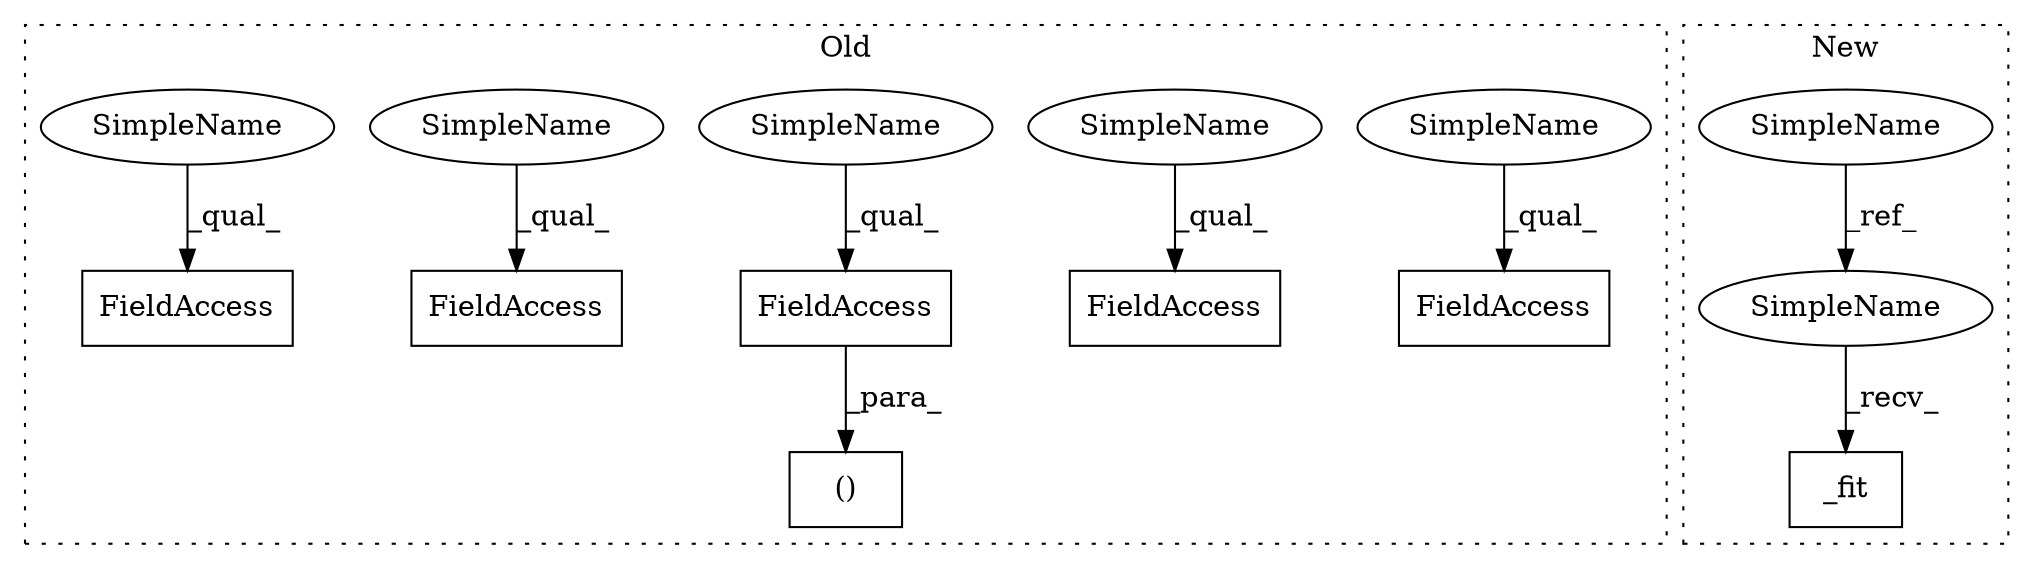 digraph G {
subgraph cluster0 {
1 [label="()" a="106" s="5097" l="31" shape="box"];
3 [label="FieldAccess" a="22" s="5113" l="15" shape="box"];
5 [label="FieldAccess" a="22" s="5197" l="15" shape="box"];
6 [label="FieldAccess" a="22" s="5571" l="10" shape="box"];
7 [label="FieldAccess" a="22" s="5277" l="15" shape="box"];
8 [label="FieldAccess" a="22" s="5299" l="19" shape="box"];
10 [label="SimpleName" a="42" s="5277" l="4" shape="ellipse"];
11 [label="SimpleName" a="42" s="5571" l="4" shape="ellipse"];
12 [label="SimpleName" a="42" s="5113" l="4" shape="ellipse"];
13 [label="SimpleName" a="42" s="5197" l="4" shape="ellipse"];
14 [label="SimpleName" a="42" s="5299" l="4" shape="ellipse"];
label = "Old";
style="dotted";
}
subgraph cluster1 {
2 [label="_fit" a="32" s="6098,6123" l="5,1" shape="box"];
4 [label="SimpleName" a="42" s="5163" l="4" shape="ellipse"];
9 [label="SimpleName" a="42" s="6093" l="4" shape="ellipse"];
label = "New";
style="dotted";
}
3 -> 1 [label="_para_"];
4 -> 9 [label="_ref_"];
9 -> 2 [label="_recv_"];
10 -> 7 [label="_qual_"];
11 -> 6 [label="_qual_"];
12 -> 3 [label="_qual_"];
13 -> 5 [label="_qual_"];
14 -> 8 [label="_qual_"];
}